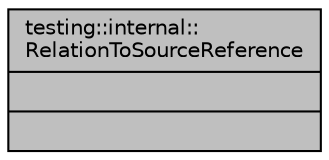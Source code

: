 digraph "testing::internal::RelationToSourceReference"
{
 // LATEX_PDF_SIZE
  bgcolor="transparent";
  edge [fontname="Helvetica",fontsize="10",labelfontname="Helvetica",labelfontsize="10"];
  node [fontname="Helvetica",fontsize="10",shape=record];
  Node1 [label="{testing::internal::\lRelationToSourceReference\n||}",height=0.2,width=0.4,color="black", fillcolor="grey75", style="filled", fontcolor="black",tooltip=" "];
}
